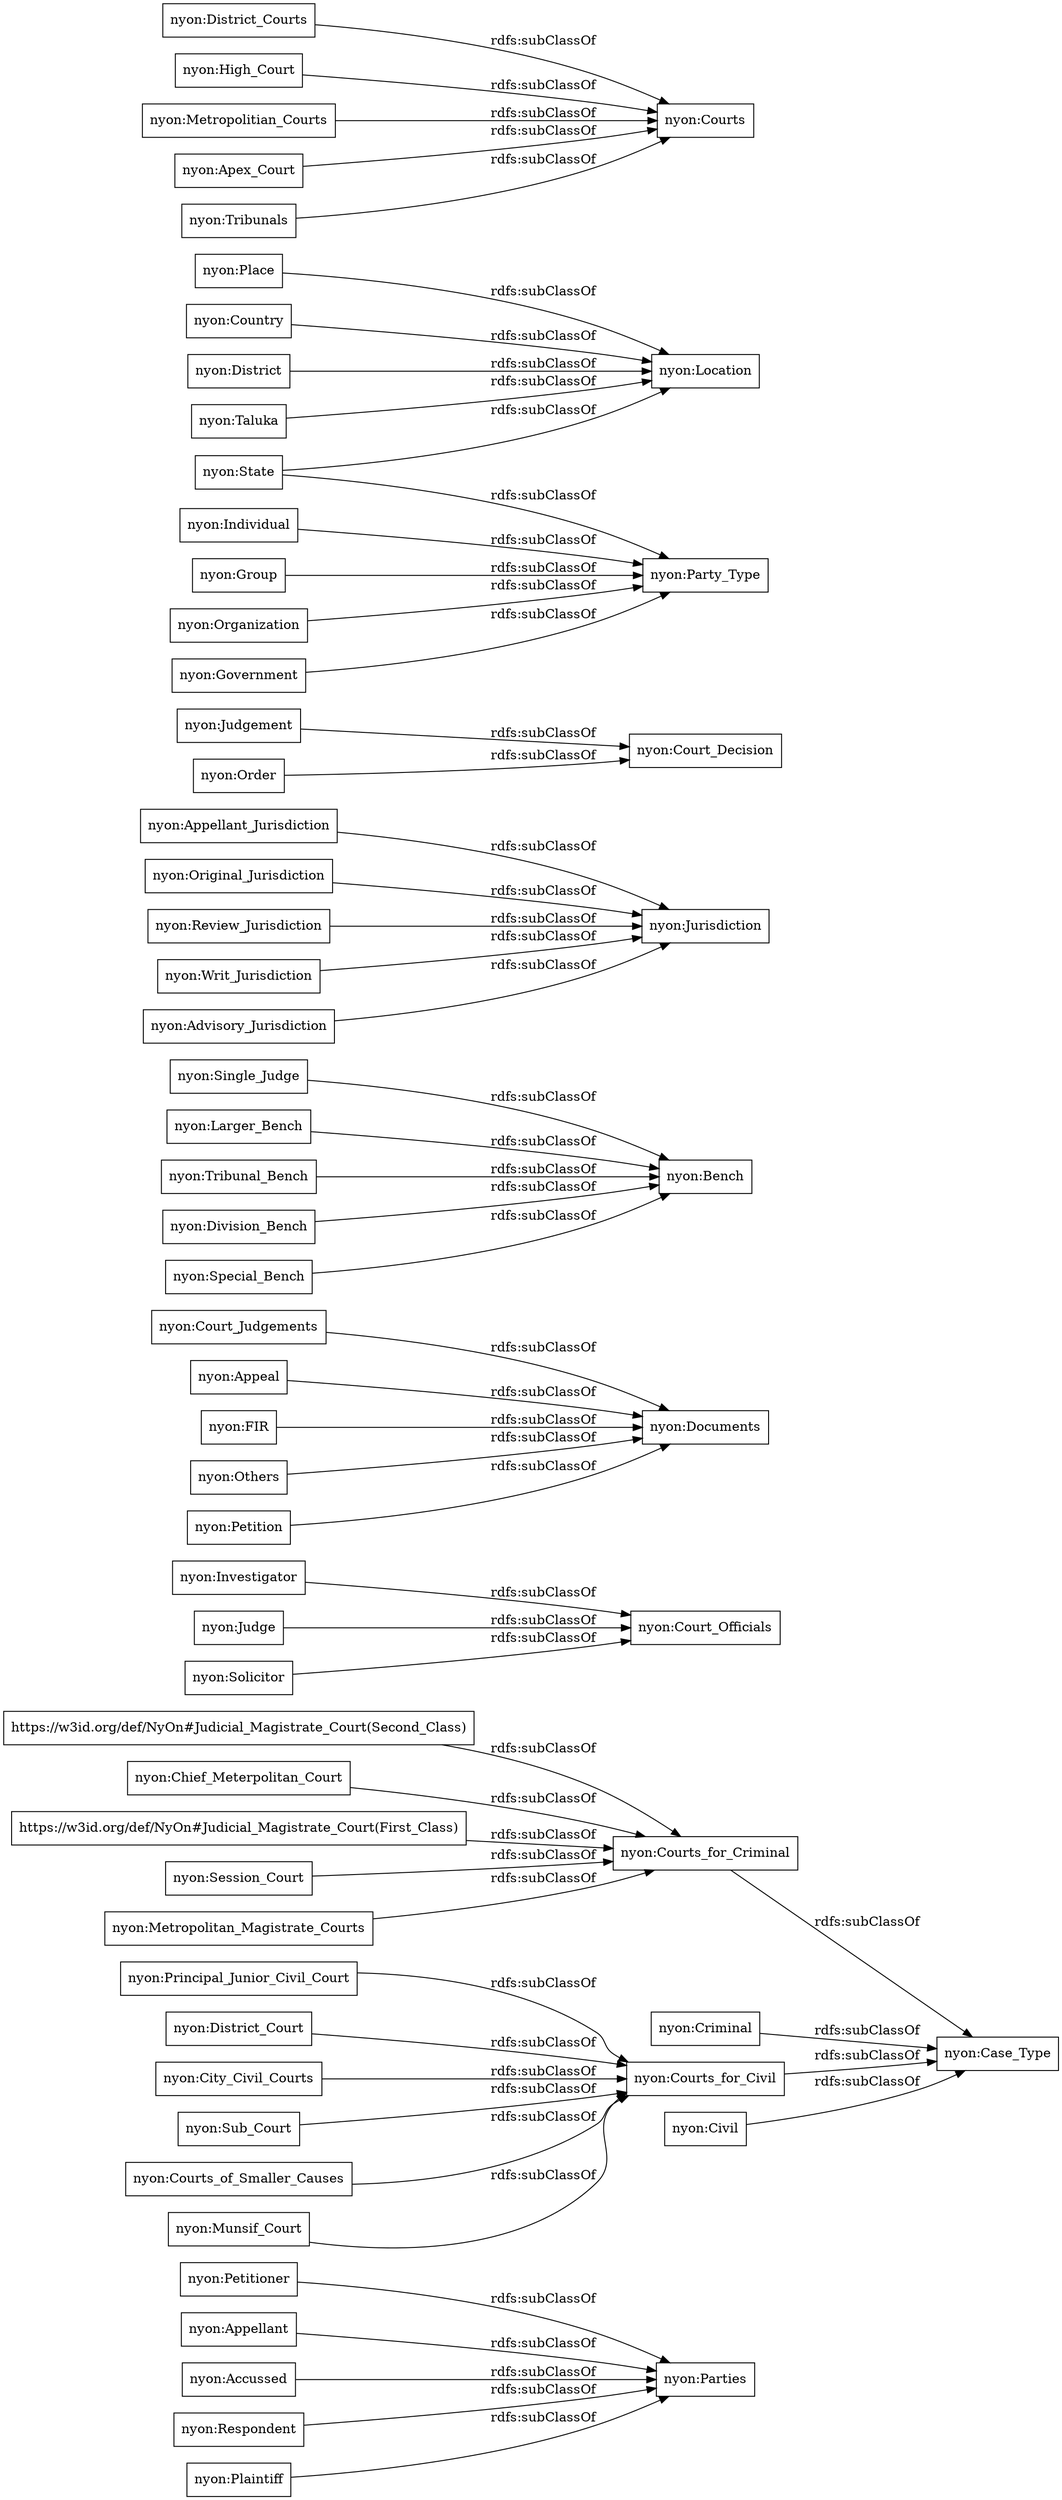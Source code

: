 digraph ar2dtool_diagram { 
rankdir=LR;
size="1000"
node [shape = rectangle, color="black"]; "nyon:Parties" "nyon:Principal_Junior_Civil_Court" "nyon:Case_Type" "nyon:Investigator" "nyon:Court_Judgements" "nyon:Single_Judge" "nyon:Jurisdiction" "nyon:Criminal" "nyon:Documents" "nyon:District_Court" "nyon:Petitioner" "nyon:Judgement" "nyon:Appellant" "nyon:Larger_Bench" "nyon:Location" "nyon:Appellant_Jurisdiction" "nyon:Judge" "nyon:Accussed" "nyon:Respondent" "nyon:District_Courts" "nyon:Original_Jurisdiction" "nyon:City_Civil_Courts" "nyon:Sub_Court" "nyon:Courts_for_Civil" "nyon:Party_Type" "nyon:Tribunal_Bench" "nyon:Chief_Meterpolitan_Court" "nyon:Individual" "nyon:Courts_of_Smaller_Causes" "nyon:Appeal" "https://w3id.org/def/NyOn#Judicial_Magistrate_Court(First_Class)" "nyon:Place" "nyon:Courts" "nyon:Session_Court" "nyon:Review_Jurisdiction" "nyon:Country" "nyon:High_Court" "nyon:Solicitor" "nyon:Group" "nyon:Bench" "nyon:Munsif_Court" "nyon:Metropolitian_Courts" "nyon:Metropolitan_Magistrate_Courts" "nyon:Division_Bench" "nyon:District" "nyon:Organization" "nyon:Taluka" "nyon:Court_Decision" "nyon:Order" "nyon:Court_Officials" "nyon:Courts_for_Criminal" "nyon:Government" "nyon:Special_Bench" "nyon:FIR" "nyon:State" "nyon:Others" "nyon:Plaintiff" "https://w3id.org/def/NyOn#Judicial_Magistrate_Court(Second_Class)" "nyon:Petition" "nyon:Civil" "nyon:Apex_Court" "nyon:Tribunals" "nyon:Writ_Jurisdiction" "nyon:Advisory_Jurisdiction" ; /*classes style*/
	"nyon:Country" -> "nyon:Location" [ label = "rdfs:subClassOf" ];
	"nyon:Appellant_Jurisdiction" -> "nyon:Jurisdiction" [ label = "rdfs:subClassOf" ];
	"nyon:Place" -> "nyon:Location" [ label = "rdfs:subClassOf" ];
	"nyon:District_Court" -> "nyon:Courts_for_Civil" [ label = "rdfs:subClassOf" ];
	"nyon:Appellant" -> "nyon:Parties" [ label = "rdfs:subClassOf" ];
	"nyon:Principal_Junior_Civil_Court" -> "nyon:Courts_for_Civil" [ label = "rdfs:subClassOf" ];
	"nyon:Larger_Bench" -> "nyon:Bench" [ label = "rdfs:subClassOf" ];
	"nyon:Special_Bench" -> "nyon:Bench" [ label = "rdfs:subClassOf" ];
	"nyon:Appeal" -> "nyon:Documents" [ label = "rdfs:subClassOf" ];
	"nyon:Single_Judge" -> "nyon:Bench" [ label = "rdfs:subClassOf" ];
	"nyon:Judge" -> "nyon:Court_Officials" [ label = "rdfs:subClassOf" ];
	"nyon:City_Civil_Courts" -> "nyon:Courts_for_Civil" [ label = "rdfs:subClassOf" ];
	"nyon:Advisory_Jurisdiction" -> "nyon:Jurisdiction" [ label = "rdfs:subClassOf" ];
	"nyon:Sub_Court" -> "nyon:Courts_for_Civil" [ label = "rdfs:subClassOf" ];
	"nyon:Munsif_Court" -> "nyon:Courts_for_Civil" [ label = "rdfs:subClassOf" ];
	"https://w3id.org/def/NyOn#Judicial_Magistrate_Court(Second_Class)" -> "nyon:Courts_for_Criminal" [ label = "rdfs:subClassOf" ];
	"nyon:Petition" -> "nyon:Documents" [ label = "rdfs:subClassOf" ];
	"nyon:Courts_for_Civil" -> "nyon:Case_Type" [ label = "rdfs:subClassOf" ];
	"nyon:District" -> "nyon:Location" [ label = "rdfs:subClassOf" ];
	"nyon:Courts_of_Smaller_Causes" -> "nyon:Courts_for_Civil" [ label = "rdfs:subClassOf" ];
	"nyon:Individual" -> "nyon:Party_Type" [ label = "rdfs:subClassOf" ];
	"nyon:Tribunal_Bench" -> "nyon:Bench" [ label = "rdfs:subClassOf" ];
	"nyon:Division_Bench" -> "nyon:Bench" [ label = "rdfs:subClassOf" ];
	"nyon:State" -> "nyon:Location" [ label = "rdfs:subClassOf" ];
	"nyon:State" -> "nyon:Party_Type" [ label = "rdfs:subClassOf" ];
	"nyon:Courts_for_Criminal" -> "nyon:Case_Type" [ label = "rdfs:subClassOf" ];
	"nyon:Original_Jurisdiction" -> "nyon:Jurisdiction" [ label = "rdfs:subClassOf" ];
	"nyon:Petitioner" -> "nyon:Parties" [ label = "rdfs:subClassOf" ];
	"nyon:Judgement" -> "nyon:Court_Decision" [ label = "rdfs:subClassOf" ];
	"nyon:Court_Judgements" -> "nyon:Documents" [ label = "rdfs:subClassOf" ];
	"nyon:Plaintiff" -> "nyon:Parties" [ label = "rdfs:subClassOf" ];
	"nyon:Government" -> "nyon:Party_Type" [ label = "rdfs:subClassOf" ];
	"nyon:District_Courts" -> "nyon:Courts" [ label = "rdfs:subClassOf" ];
	"nyon:Solicitor" -> "nyon:Court_Officials" [ label = "rdfs:subClassOf" ];
	"nyon:Civil" -> "nyon:Case_Type" [ label = "rdfs:subClassOf" ];
	"nyon:Respondent" -> "nyon:Parties" [ label = "rdfs:subClassOf" ];
	"nyon:High_Court" -> "nyon:Courts" [ label = "rdfs:subClassOf" ];
	"nyon:Criminal" -> "nyon:Case_Type" [ label = "rdfs:subClassOf" ];
	"nyon:Session_Court" -> "nyon:Courts_for_Criminal" [ label = "rdfs:subClassOf" ];
	"nyon:Investigator" -> "nyon:Court_Officials" [ label = "rdfs:subClassOf" ];
	"nyon:Review_Jurisdiction" -> "nyon:Jurisdiction" [ label = "rdfs:subClassOf" ];
	"nyon:Writ_Jurisdiction" -> "nyon:Jurisdiction" [ label = "rdfs:subClassOf" ];
	"nyon:Accussed" -> "nyon:Parties" [ label = "rdfs:subClassOf" ];
	"nyon:Apex_Court" -> "nyon:Courts" [ label = "rdfs:subClassOf" ];
	"nyon:Group" -> "nyon:Party_Type" [ label = "rdfs:subClassOf" ];
	"nyon:Tribunals" -> "nyon:Courts" [ label = "rdfs:subClassOf" ];
	"nyon:Taluka" -> "nyon:Location" [ label = "rdfs:subClassOf" ];
	"nyon:Chief_Meterpolitan_Court" -> "nyon:Courts_for_Criminal" [ label = "rdfs:subClassOf" ];
	"nyon:Metropolitian_Courts" -> "nyon:Courts" [ label = "rdfs:subClassOf" ];
	"nyon:Order" -> "nyon:Court_Decision" [ label = "rdfs:subClassOf" ];
	"https://w3id.org/def/NyOn#Judicial_Magistrate_Court(First_Class)" -> "nyon:Courts_for_Criminal" [ label = "rdfs:subClassOf" ];
	"nyon:FIR" -> "nyon:Documents" [ label = "rdfs:subClassOf" ];
	"nyon:Others" -> "nyon:Documents" [ label = "rdfs:subClassOf" ];
	"nyon:Organization" -> "nyon:Party_Type" [ label = "rdfs:subClassOf" ];
	"nyon:Metropolitan_Magistrate_Courts" -> "nyon:Courts_for_Criminal" [ label = "rdfs:subClassOf" ];

}
